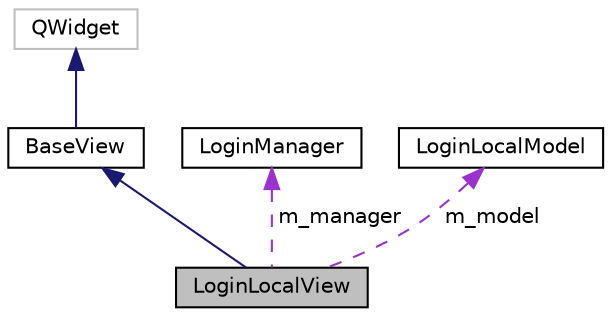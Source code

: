 digraph "LoginLocalView"
{
 // LATEX_PDF_SIZE
  edge [fontname="Helvetica",fontsize="10",labelfontname="Helvetica",labelfontsize="10"];
  node [fontname="Helvetica",fontsize="10",shape=record];
  Node1 [label="LoginLocalView",height=0.2,width=0.4,color="black", fillcolor="grey75", style="filled", fontcolor="black",tooltip="View class for the application's login system."];
  Node2 -> Node1 [dir="back",color="midnightblue",fontsize="10",style="solid",fontname="Helvetica"];
  Node2 [label="BaseView",height=0.2,width=0.4,color="black", fillcolor="white", style="filled",URL="$classBaseView.html",tooltip=" "];
  Node3 -> Node2 [dir="back",color="midnightblue",fontsize="10",style="solid",fontname="Helvetica"];
  Node3 [label="QWidget",height=0.2,width=0.4,color="grey75", fillcolor="white", style="filled",tooltip=" "];
  Node4 -> Node1 [dir="back",color="darkorchid3",fontsize="10",style="dashed",label=" m_manager" ,fontname="Helvetica"];
  Node4 [label="LoginManager",height=0.2,width=0.4,color="black", fillcolor="white", style="filled",URL="$classLoginManager.html",tooltip="Interface for accessing the main window of the application."];
  Node5 -> Node1 [dir="back",color="darkorchid3",fontsize="10",style="dashed",label=" m_model" ,fontname="Helvetica"];
  Node5 [label="LoginLocalModel",height=0.2,width=0.4,color="black", fillcolor="white", style="filled",URL="$classLoginLocalModel.html",tooltip="Interface for accessing the userid table of application's database."];
}
